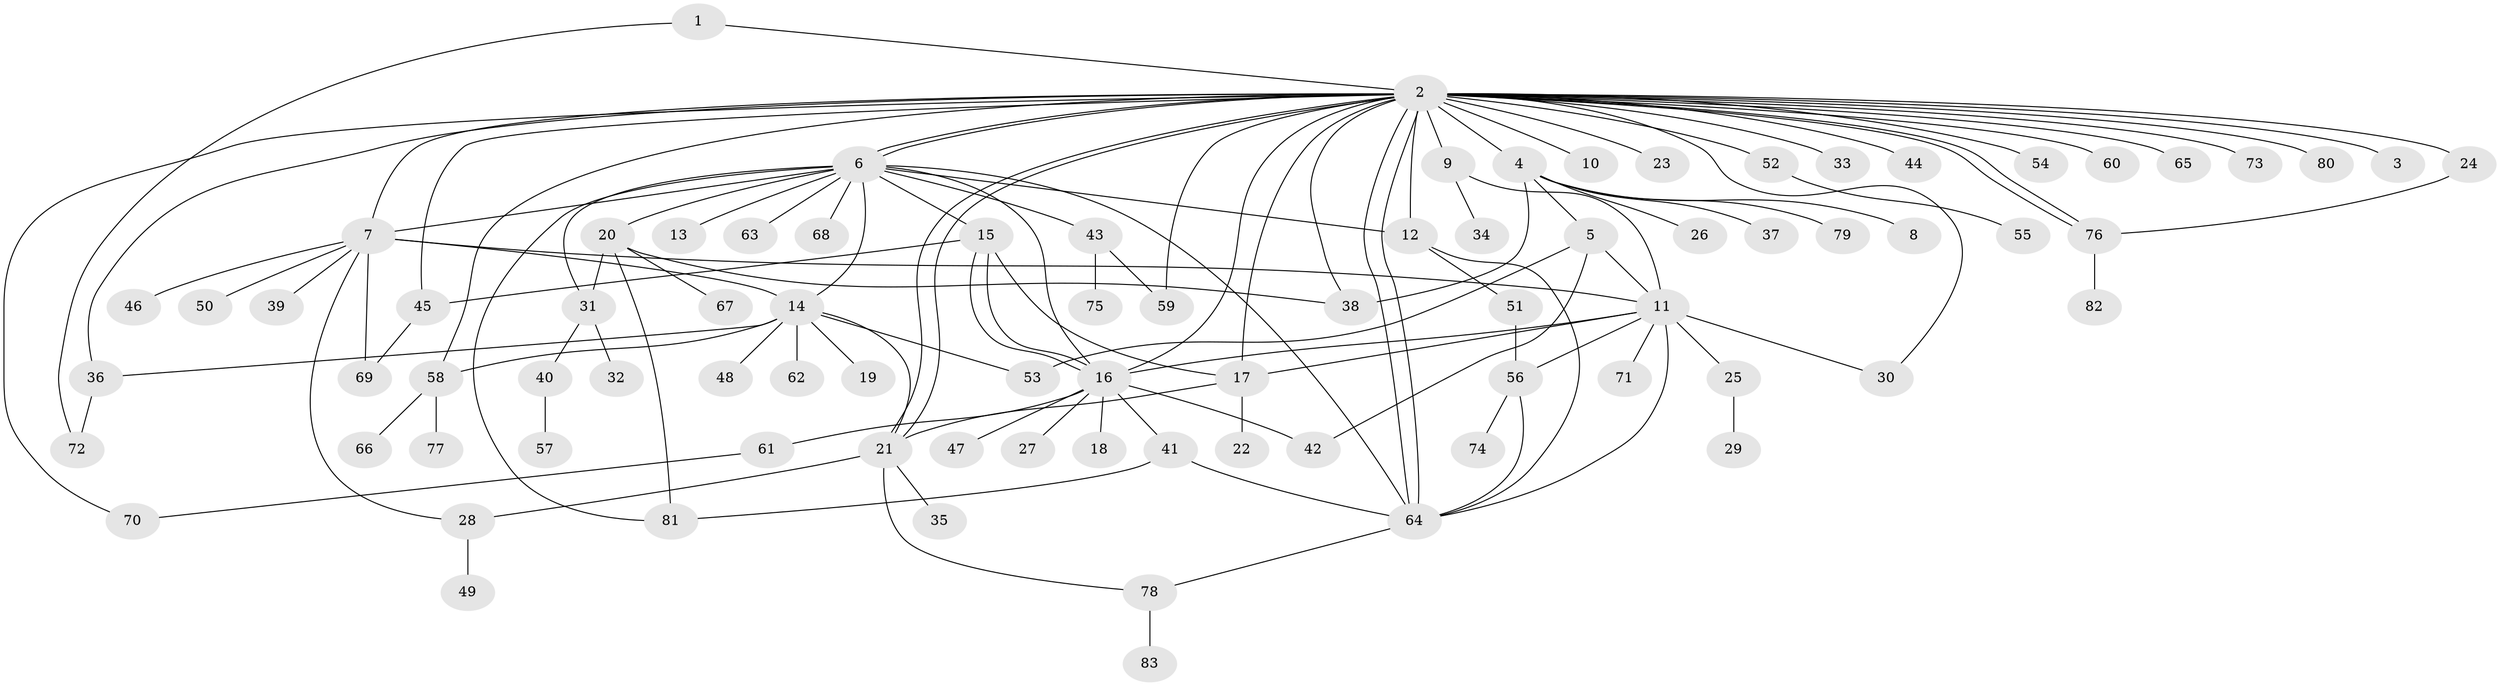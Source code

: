 // Generated by graph-tools (version 1.1) at 2025/49/03/09/25 03:49:53]
// undirected, 83 vertices, 123 edges
graph export_dot {
graph [start="1"]
  node [color=gray90,style=filled];
  1;
  2;
  3;
  4;
  5;
  6;
  7;
  8;
  9;
  10;
  11;
  12;
  13;
  14;
  15;
  16;
  17;
  18;
  19;
  20;
  21;
  22;
  23;
  24;
  25;
  26;
  27;
  28;
  29;
  30;
  31;
  32;
  33;
  34;
  35;
  36;
  37;
  38;
  39;
  40;
  41;
  42;
  43;
  44;
  45;
  46;
  47;
  48;
  49;
  50;
  51;
  52;
  53;
  54;
  55;
  56;
  57;
  58;
  59;
  60;
  61;
  62;
  63;
  64;
  65;
  66;
  67;
  68;
  69;
  70;
  71;
  72;
  73;
  74;
  75;
  76;
  77;
  78;
  79;
  80;
  81;
  82;
  83;
  1 -- 2;
  1 -- 72;
  2 -- 3;
  2 -- 4;
  2 -- 6;
  2 -- 6;
  2 -- 7;
  2 -- 9;
  2 -- 10;
  2 -- 12;
  2 -- 16;
  2 -- 17;
  2 -- 21;
  2 -- 21;
  2 -- 23;
  2 -- 24;
  2 -- 30;
  2 -- 33;
  2 -- 36;
  2 -- 38;
  2 -- 44;
  2 -- 45;
  2 -- 52;
  2 -- 54;
  2 -- 58;
  2 -- 59;
  2 -- 60;
  2 -- 64;
  2 -- 64;
  2 -- 65;
  2 -- 70;
  2 -- 73;
  2 -- 76;
  2 -- 76;
  2 -- 80;
  4 -- 5;
  4 -- 8;
  4 -- 26;
  4 -- 37;
  4 -- 38;
  4 -- 79;
  5 -- 11;
  5 -- 42;
  5 -- 53;
  6 -- 7;
  6 -- 12;
  6 -- 13;
  6 -- 14;
  6 -- 15;
  6 -- 16;
  6 -- 20;
  6 -- 31;
  6 -- 43;
  6 -- 63;
  6 -- 64;
  6 -- 68;
  6 -- 81;
  7 -- 11;
  7 -- 14;
  7 -- 28;
  7 -- 39;
  7 -- 46;
  7 -- 50;
  7 -- 69;
  9 -- 11;
  9 -- 34;
  11 -- 16;
  11 -- 17;
  11 -- 25;
  11 -- 30;
  11 -- 56;
  11 -- 64;
  11 -- 71;
  12 -- 51;
  12 -- 64;
  14 -- 19;
  14 -- 21;
  14 -- 36;
  14 -- 48;
  14 -- 53;
  14 -- 58;
  14 -- 62;
  15 -- 16;
  15 -- 16;
  15 -- 17;
  15 -- 45;
  16 -- 18;
  16 -- 27;
  16 -- 41;
  16 -- 42;
  16 -- 47;
  16 -- 61;
  17 -- 21;
  17 -- 22;
  20 -- 31;
  20 -- 38;
  20 -- 67;
  20 -- 81;
  21 -- 28;
  21 -- 35;
  21 -- 78;
  24 -- 76;
  25 -- 29;
  28 -- 49;
  31 -- 32;
  31 -- 40;
  36 -- 72;
  40 -- 57;
  41 -- 64;
  41 -- 81;
  43 -- 59;
  43 -- 75;
  45 -- 69;
  51 -- 56;
  52 -- 55;
  56 -- 64;
  56 -- 74;
  58 -- 66;
  58 -- 77;
  61 -- 70;
  64 -- 78;
  76 -- 82;
  78 -- 83;
}
